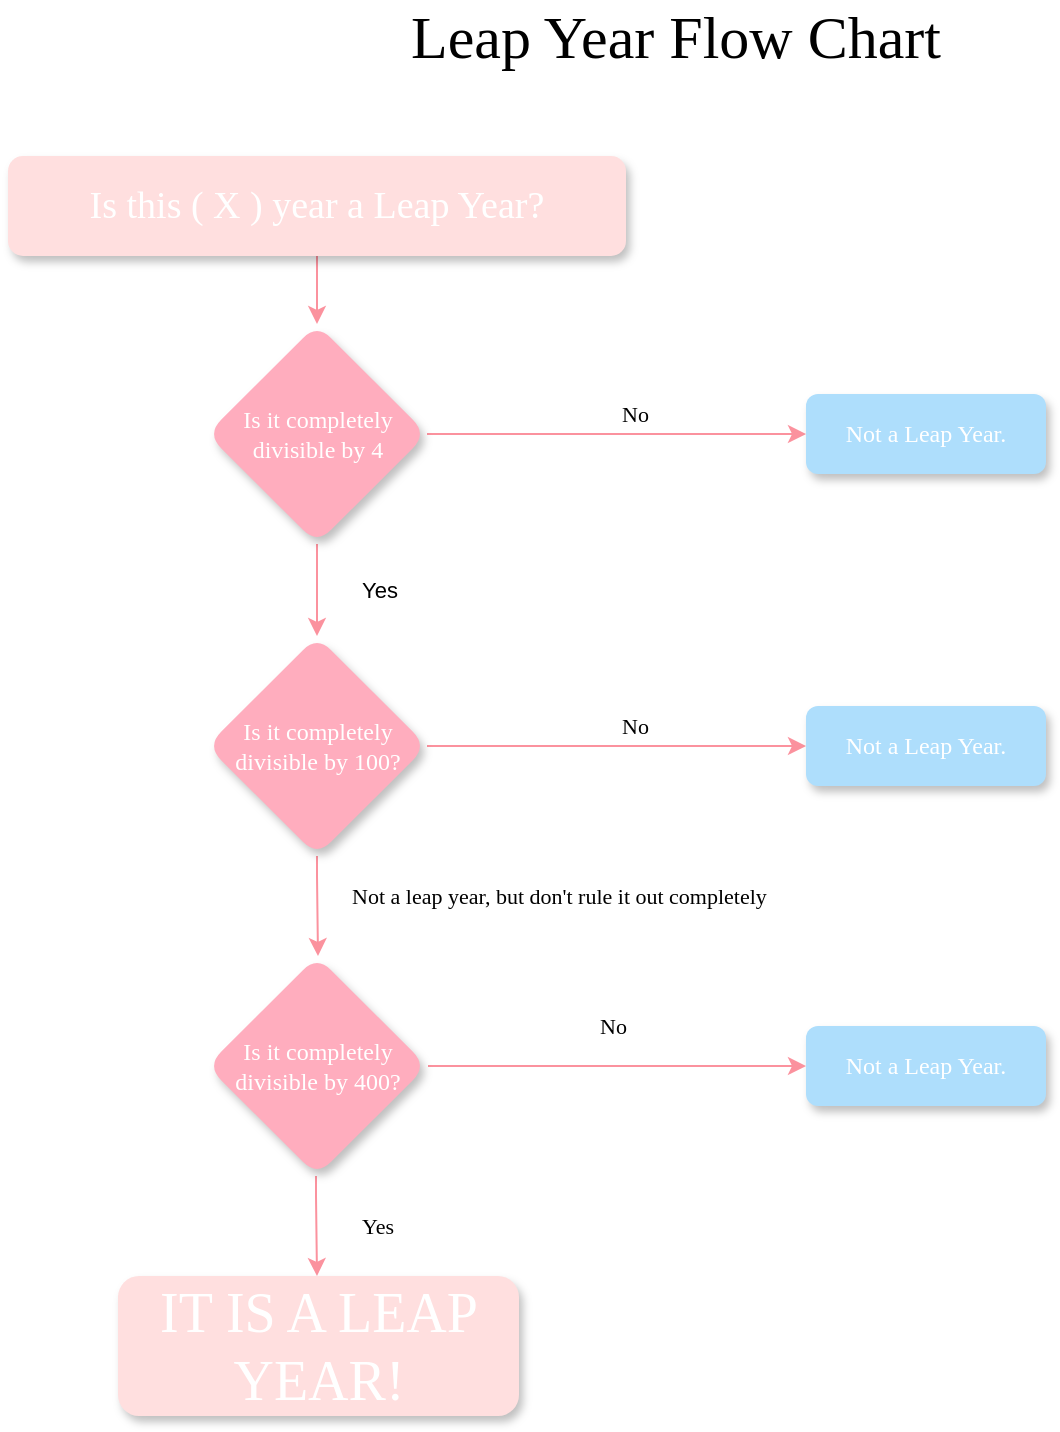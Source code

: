 <mxfile version="14.7.6" type="github">
  <diagram id="C5RBs43oDa-KdzZeNtuy" name="Page-1">
    <mxGraphModel dx="928" dy="589" grid="1" gridSize="10" guides="1" tooltips="1" connect="1" arrows="1" fold="1" page="1" pageScale="1" pageWidth="827" pageHeight="1169" math="0" shadow="0">
      <root>
        <mxCell id="WIyWlLk6GJQsqaUBKTNV-0" />
        <mxCell id="WIyWlLk6GJQsqaUBKTNV-1" parent="WIyWlLk6GJQsqaUBKTNV-0" />
        <mxCell id="WIyWlLk6GJQsqaUBKTNV-2" value="" style="rounded=0;html=1;jettySize=auto;orthogonalLoop=1;fontSize=11;endArrow=classic;endFill=1;strokeWidth=1;shadow=0;labelBackgroundColor=none;edgeStyle=orthogonalEdgeStyle;align=left;strokeColor=#fb929e;startFill=0;" parent="WIyWlLk6GJQsqaUBKTNV-1" source="WIyWlLk6GJQsqaUBKTNV-3" target="WIyWlLk6GJQsqaUBKTNV-6" edge="1">
          <mxGeometry relative="1" as="geometry" />
        </mxCell>
        <mxCell id="WIyWlLk6GJQsqaUBKTNV-3" value="&lt;font style=&quot;font-size: 19px&quot;&gt;Is this ( X ) year a Leap Year?&lt;/font&gt;" style="rounded=1;whiteSpace=wrap;html=1;fontSize=12;glass=0;strokeWidth=1;shadow=1;fontColor=#FFFFFF;strokeColor=none;sketch=0;fontFamily=Raleway;fontSource=https%3A%2F%2Ffonts.googleapis.com%2Fcss%3Ffamily%3DRaleway;fillColor=#ffdfdf;" parent="WIyWlLk6GJQsqaUBKTNV-1" vertex="1">
          <mxGeometry x="80" y="120" width="309" height="50" as="geometry" />
        </mxCell>
        <mxCell id="WIyWlLk6GJQsqaUBKTNV-4" value="Yes" style="rounded=0;html=1;jettySize=auto;orthogonalLoop=1;fontSize=11;endArrow=classic;endFill=1;strokeWidth=1;shadow=0;labelBackgroundColor=none;edgeStyle=orthogonalEdgeStyle;align=left;strokeColor=#fb929e;startFill=0;" parent="WIyWlLk6GJQsqaUBKTNV-1" source="WIyWlLk6GJQsqaUBKTNV-6" target="WIyWlLk6GJQsqaUBKTNV-10" edge="1">
          <mxGeometry y="20" relative="1" as="geometry">
            <mxPoint as="offset" />
          </mxGeometry>
        </mxCell>
        <mxCell id="WIyWlLk6GJQsqaUBKTNV-5" value="No" style="edgeStyle=orthogonalEdgeStyle;rounded=0;html=1;jettySize=auto;orthogonalLoop=1;fontSize=11;endArrow=classic;endFill=1;strokeWidth=1;shadow=0;labelBackgroundColor=none;align=left;strokeColor=#fb929e;startFill=0;fontFamily=Nunito;fontSource=https%3A%2F%2Ffonts.googleapis.com%2Fcss%3Ffamily%3DNunito;" parent="WIyWlLk6GJQsqaUBKTNV-1" source="WIyWlLk6GJQsqaUBKTNV-6" target="WIyWlLk6GJQsqaUBKTNV-7" edge="1">
          <mxGeometry y="10" relative="1" as="geometry">
            <mxPoint as="offset" />
          </mxGeometry>
        </mxCell>
        <mxCell id="WIyWlLk6GJQsqaUBKTNV-6" value="Is it completely divisible by 4" style="rhombus;shadow=1;fontFamily=Raleway;fontSize=12;align=center;strokeWidth=1;rounded=1;strokeColor=none;fillColor=#FFADBE;glass=0;sketch=0;whiteSpace=wrap;fontColor=#FFFFFF;aspect=fixed;fontSource=https%3A%2F%2Ffonts.googleapis.com%2Fcss%3Ffamily%3DRaleway;" parent="WIyWlLk6GJQsqaUBKTNV-1" vertex="1">
          <mxGeometry x="179.5" y="204" width="110" height="110" as="geometry" />
        </mxCell>
        <mxCell id="WIyWlLk6GJQsqaUBKTNV-7" value="Not a Leap Year." style="rounded=1;whiteSpace=wrap;fontSize=12;glass=0;strokeWidth=1;shadow=1;strokeColor=none;fontColor=#FFFFFF;fillColor=#aedefc;fontFamily=Nunito;fontSource=https%3A%2F%2Ffonts.googleapis.com%2Fcss%3Ffamily%3DNunito;" parent="WIyWlLk6GJQsqaUBKTNV-1" vertex="1">
          <mxGeometry x="479" y="239" width="120" height="40" as="geometry" />
        </mxCell>
        <mxCell id="WIyWlLk6GJQsqaUBKTNV-8" value="Not a leap year, but don&#39;t rule it out completely" style="rounded=0;html=1;jettySize=auto;orthogonalLoop=1;fontSize=11;endArrow=classic;endFill=1;strokeWidth=1;shadow=0;labelBackgroundColor=none;edgeStyle=orthogonalEdgeStyle;align=left;startArrow=none;startFill=0;strokeColor=#fb929e;fontFamily=Nunito;fontSource=https%3A%2F%2Ffonts.googleapis.com%2Fcss%3Ffamily%3DNunito;" parent="WIyWlLk6GJQsqaUBKTNV-1" source="WIyWlLk6GJQsqaUBKTNV-10" edge="1">
          <mxGeometry x="-0.192" y="15" relative="1" as="geometry">
            <mxPoint as="offset" />
            <mxPoint x="235" y="520" as="targetPoint" />
            <Array as="points">
              <mxPoint x="235" y="480" />
              <mxPoint x="235" y="480" />
            </Array>
          </mxGeometry>
        </mxCell>
        <mxCell id="WIyWlLk6GJQsqaUBKTNV-9" value="No" style="edgeStyle=orthogonalEdgeStyle;rounded=0;html=1;jettySize=auto;orthogonalLoop=1;fontSize=11;endArrow=classic;endFill=1;strokeWidth=1;shadow=0;labelBackgroundColor=none;align=left;strokeColor=#fb929e;startFill=0;fontFamily=Nunito;fontSource=https%3A%2F%2Ffonts.googleapis.com%2Fcss%3Ffamily%3DNunito;" parent="WIyWlLk6GJQsqaUBKTNV-1" source="WIyWlLk6GJQsqaUBKTNV-10" target="WIyWlLk6GJQsqaUBKTNV-12" edge="1">
          <mxGeometry y="10" relative="1" as="geometry">
            <mxPoint as="offset" />
          </mxGeometry>
        </mxCell>
        <mxCell id="WIyWlLk6GJQsqaUBKTNV-10" value="Is it completely divisible by 100?" style="rhombus;whiteSpace=wrap;html=1;shadow=1;fontFamily=Raleway;fontSize=12;align=center;strokeWidth=1;verticalAlign=middle;rounded=1;strokeColor=none;fillColor=#FFADBE;glass=0;aspect=fixed;fontColor=#FFFFFF;sketch=0;fontSource=https%3A%2F%2Ffonts.googleapis.com%2Fcss%3Ffamily%3DRaleway;" parent="WIyWlLk6GJQsqaUBKTNV-1" vertex="1">
          <mxGeometry x="179.5" y="360" width="110" height="110" as="geometry" />
        </mxCell>
        <mxCell id="WIyWlLk6GJQsqaUBKTNV-12" value="Not a Leap Year." style="rounded=1;whiteSpace=wrap;html=1;fontSize=12;glass=0;strokeWidth=1;shadow=1;strokeColor=none;fillColor=#aedefc;fontColor=#FFFFFF;fontFamily=Nunito;fontSource=https%3A%2F%2Ffonts.googleapis.com%2Fcss%3Ffamily%3DNunito;" parent="WIyWlLk6GJQsqaUBKTNV-1" vertex="1">
          <mxGeometry x="479" y="395" width="120" height="40" as="geometry" />
        </mxCell>
        <mxCell id="vtQWcnoyImjKlP6DKSX2-2" value="Yes" style="rounded=0;html=1;jettySize=auto;orthogonalLoop=1;fontSize=11;endArrow=classic;endFill=1;strokeWidth=1;shadow=0;labelBackgroundColor=none;edgeStyle=orthogonalEdgeStyle;align=left;strokeColor=#fb929e;startFill=0;fontFamily=Nunito;fontSource=https%3A%2F%2Ffonts.googleapis.com%2Fcss%3Ffamily%3DNunito;" edge="1" parent="WIyWlLk6GJQsqaUBKTNV-1">
          <mxGeometry y="20" relative="1" as="geometry">
            <mxPoint as="offset" />
            <mxPoint x="234" y="630" as="sourcePoint" />
            <mxPoint x="234.5" y="680" as="targetPoint" />
            <Array as="points">
              <mxPoint x="234.5" y="640" />
              <mxPoint x="234.5" y="640" />
            </Array>
          </mxGeometry>
        </mxCell>
        <mxCell id="vtQWcnoyImjKlP6DKSX2-3" value="IT IS A LEAP YEAR!" style="rounded=1;whiteSpace=wrap;fontSize=28;glass=0;strokeWidth=1;shadow=1;strokeColor=none;fillColor=#ffdfdf;fontColor=#FFFFFF;sketch=0;fontFamily=Raleway;fontSource=https%3A%2F%2Ffonts.googleapis.com%2Fcss%3Ffamily%3DRaleway;verticalAlign=middle;" vertex="1" parent="WIyWlLk6GJQsqaUBKTNV-1">
          <mxGeometry x="135" y="680" width="200.5" height="70" as="geometry" />
        </mxCell>
        <mxCell id="vtQWcnoyImjKlP6DKSX2-4" value="Not a Leap Year." style="rounded=1;whiteSpace=wrap;html=1;fontSize=12;glass=0;strokeWidth=1;shadow=1;strokeColor=none;fillColor=#aedefc;fontColor=#FFFFFF;fontFamily=Nunito;fontSource=https%3A%2F%2Ffonts.googleapis.com%2Fcss%3Ffamily%3DNunito;" vertex="1" parent="WIyWlLk6GJQsqaUBKTNV-1">
          <mxGeometry x="479" y="555" width="120" height="40" as="geometry" />
        </mxCell>
        <mxCell id="vtQWcnoyImjKlP6DKSX2-5" value="No" style="edgeStyle=orthogonalEdgeStyle;rounded=0;html=1;jettySize=auto;orthogonalLoop=1;fontSize=11;endArrow=classic;endFill=1;strokeWidth=1;shadow=0;labelBackgroundColor=none;entryX=0;entryY=0.5;entryDx=0;entryDy=0;align=left;strokeColor=#fb929e;startFill=0;fontFamily=Nunito;fontSource=https%3A%2F%2Ffonts.googleapis.com%2Fcss%3Ffamily%3DNunito;" edge="1" parent="WIyWlLk6GJQsqaUBKTNV-1" target="vtQWcnoyImjKlP6DKSX2-4">
          <mxGeometry x="-0.111" y="20" relative="1" as="geometry">
            <mxPoint as="offset" />
            <mxPoint x="290" y="575" as="sourcePoint" />
            <mxPoint x="309" y="540" as="targetPoint" />
            <Array as="points">
              <mxPoint x="290" y="575" />
            </Array>
          </mxGeometry>
        </mxCell>
        <mxCell id="vtQWcnoyImjKlP6DKSX2-7" value="Is it completely divisible by 400?" style="rhombus;whiteSpace=wrap;rounded=1;shadow=1;sketch=0;fillColor=#FFADBE;align=center;verticalAlign=middle;aspect=fixed;strokeColor=none;strokeWidth=1;glass=0;fontColor=#FFFFFF;fontFamily=Raleway;fontSource=https%3A%2F%2Ffonts.googleapis.com%2Fcss%3Ffamily%3DRaleway;" vertex="1" parent="WIyWlLk6GJQsqaUBKTNV-1">
          <mxGeometry x="179.5" y="520" width="110" height="110" as="geometry" />
        </mxCell>
        <mxCell id="vtQWcnoyImjKlP6DKSX2-10" value="Leap Year Flow Chart" style="text;html=1;strokeColor=none;fillColor=none;align=center;verticalAlign=middle;whiteSpace=wrap;rounded=0;shadow=1;glass=0;sketch=0;fontFamily=Nunito;fontSource=https%3A%2F%2Ffonts.googleapis.com%2Fcss%3Ffamily%3DNunito;fontSize=30;" vertex="1" parent="WIyWlLk6GJQsqaUBKTNV-1">
          <mxGeometry x="234" y="50" width="360" height="20" as="geometry" />
        </mxCell>
      </root>
    </mxGraphModel>
  </diagram>
</mxfile>
